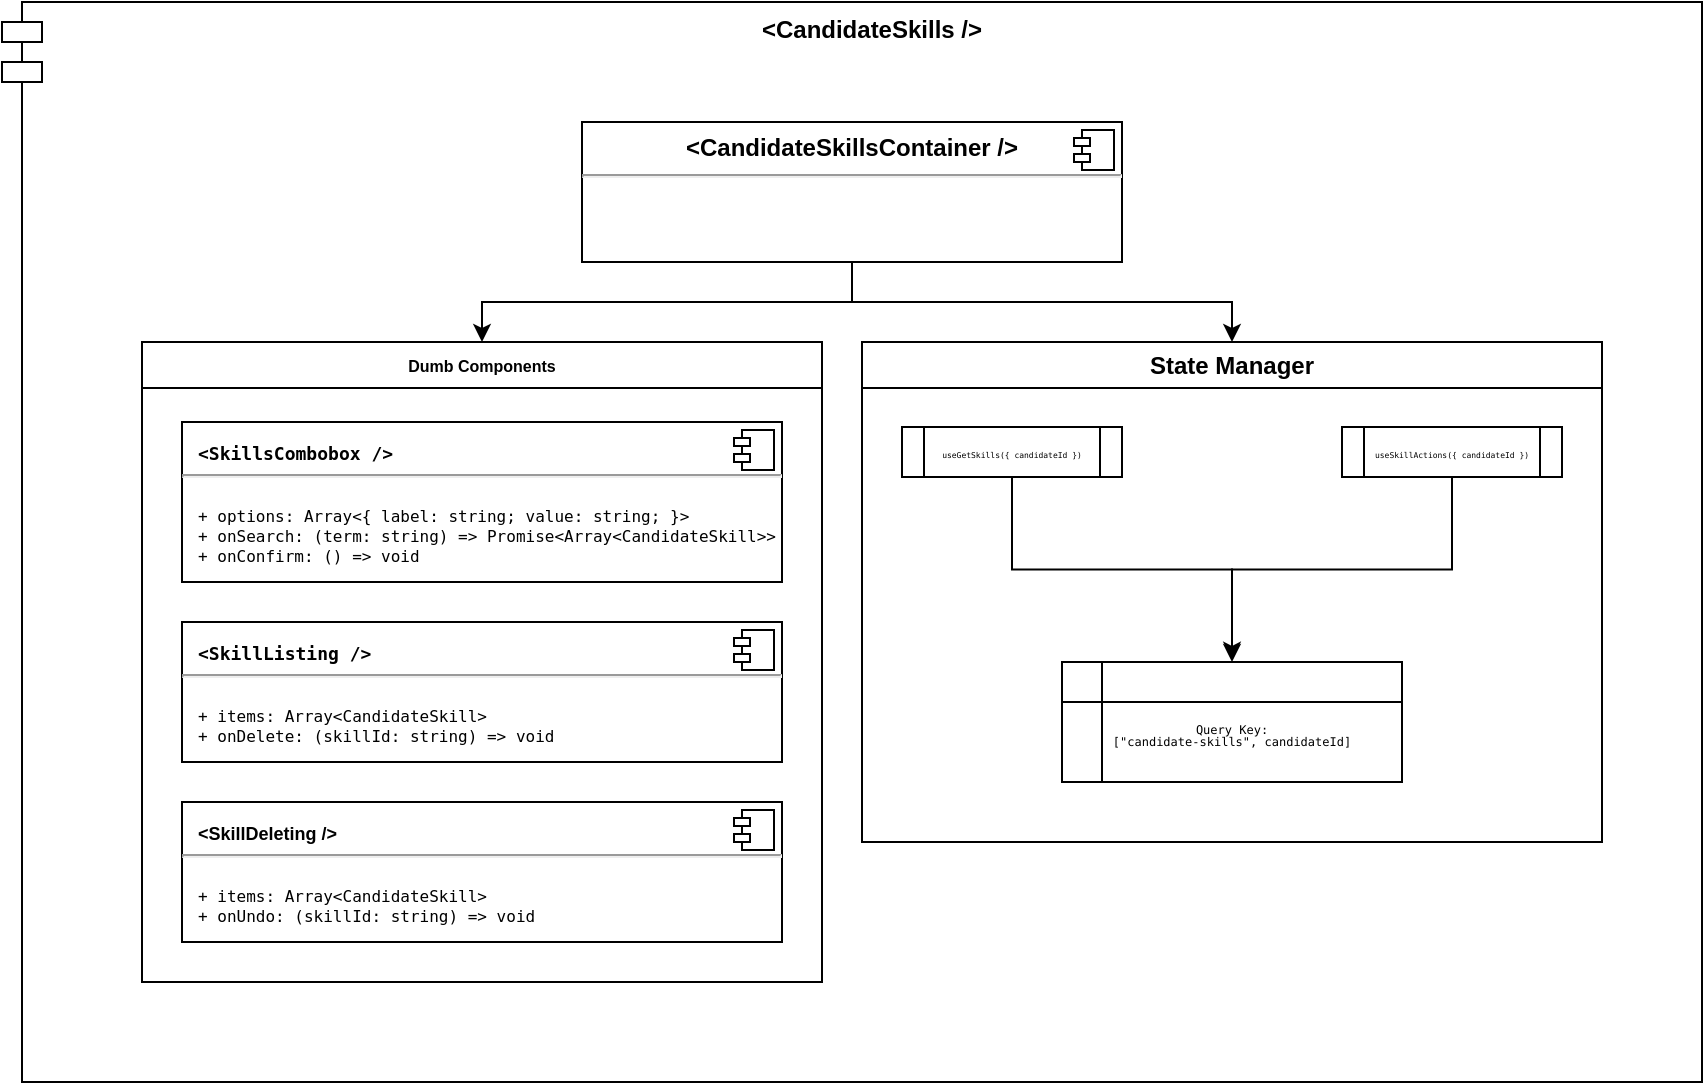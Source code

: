<mxfile version="23.0.2" type="github">
  <diagram name="Page-1" id="Ydpoth9UsnyeeqmrrdpT">
    <mxGraphModel dx="1729" dy="502" grid="1" gridSize="10" guides="1" tooltips="1" connect="1" arrows="1" fold="1" page="1" pageScale="1" pageWidth="827" pageHeight="1169" math="0" shadow="0">
      <root>
        <mxCell id="0" />
        <mxCell id="1" parent="0" />
        <mxCell id="IEZz8bdBtgsBV2-rqPaP-75" value="&lt;b&gt;&amp;lt;CandidateSkills /&amp;gt;&lt;/b&gt;" style="shape=module;align=left;spacingLeft=20;align=center;verticalAlign=top;whiteSpace=wrap;html=1;" vertex="1" parent="1">
          <mxGeometry x="-130" y="20" width="850" height="540" as="geometry" />
        </mxCell>
        <mxCell id="IEZz8bdBtgsBV2-rqPaP-72" value="&lt;p style=&quot;margin:0px;margin-top:6px;text-align:center;&quot;&gt;&lt;b&gt;&amp;lt;CandidateSkillsContainer /&amp;gt;&lt;/b&gt;&lt;/p&gt;&lt;hr&gt;&lt;p style=&quot;margin:0px;margin-left:8px;&quot;&gt;&lt;br&gt;&lt;/p&gt;" style="align=left;overflow=fill;html=1;dropTarget=0;whiteSpace=wrap;" vertex="1" parent="1">
          <mxGeometry x="160" y="80" width="270" height="70" as="geometry" />
        </mxCell>
        <mxCell id="IEZz8bdBtgsBV2-rqPaP-73" value="" style="shape=component;jettyWidth=8;jettyHeight=4;" vertex="1" parent="IEZz8bdBtgsBV2-rqPaP-72">
          <mxGeometry x="1" width="20" height="20" relative="1" as="geometry">
            <mxPoint x="-24" y="4" as="offset" />
          </mxGeometry>
        </mxCell>
        <mxCell id="IEZz8bdBtgsBV2-rqPaP-4" value="Dumb Components" style="swimlane;whiteSpace=wrap;html=1;align=center;fontSize=8;" vertex="1" parent="1">
          <mxGeometry x="-60" y="190" width="340" height="320" as="geometry">
            <mxRectangle x="30" y="50" width="110" height="30" as="alternateBounds" />
          </mxGeometry>
        </mxCell>
        <mxCell id="IEZz8bdBtgsBV2-rqPaP-63" value="&lt;pre style=&quot;margin: 0px 0px 0px 8px; font-size: 9px;&quot;&gt;&lt;b style=&quot;font-size: 9px;&quot;&gt;&lt;br&gt;&lt;/b&gt;&lt;/pre&gt;&lt;pre style=&quot;margin: 0px 0px 0px 8px; font-size: 9px;&quot;&gt;&lt;b style=&quot;font-size: 9px;&quot;&gt;&amp;lt;SkillsCombobox /&amp;gt;&lt;/b&gt;&lt;br&gt;&lt;/pre&gt;&lt;hr&gt;&amp;nbsp; &amp;nbsp;&lt;br&gt;&lt;pre style=&quot;margin: 0px 0px 0px 8px; font-size: 8px;&quot;&gt;+ options: Array&amp;lt;{ label: string; value: string; }&amp;gt;&lt;br&gt;+ onSearch: (term: string) =&amp;gt; Promise&amp;lt;Array&amp;lt;CandidateSkill&amp;gt;&amp;gt;&lt;br&gt;+ onConfirm: () =&amp;gt; void&lt;/pre&gt;" style="align=left;overflow=fill;html=1;dropTarget=0;whiteSpace=wrap;fontSize=9;" vertex="1" parent="IEZz8bdBtgsBV2-rqPaP-4">
          <mxGeometry x="20" y="40" width="300" height="80" as="geometry" />
        </mxCell>
        <mxCell id="IEZz8bdBtgsBV2-rqPaP-64" value="" style="shape=component;jettyWidth=8;jettyHeight=4;" vertex="1" parent="IEZz8bdBtgsBV2-rqPaP-63">
          <mxGeometry x="1" width="20" height="20" relative="1" as="geometry">
            <mxPoint x="-24" y="4" as="offset" />
          </mxGeometry>
        </mxCell>
        <mxCell id="IEZz8bdBtgsBV2-rqPaP-68" value="&lt;pre style=&quot;margin: 0px 0px 0px 8px; font-size: 9px;&quot;&gt;&lt;b style=&quot;font-size: 9px;&quot;&gt;&lt;br&gt;&lt;/b&gt;&lt;/pre&gt;&lt;pre style=&quot;margin: 0px 0px 0px 8px; font-size: 9px;&quot;&gt;&lt;b style=&quot;font-size: 9px;&quot;&gt;&amp;lt;SkillListing /&amp;gt;&lt;/b&gt;&lt;/pre&gt;&lt;hr&gt;&lt;br&gt;&lt;pre style=&quot;margin: 0px 0px 0px 8px; font-size: 8px;&quot;&gt;+ items: Array&amp;lt;CandidateSkill&amp;gt;&lt;br&gt;+ onDelete: (skillId: string) =&amp;gt; void&lt;br&gt;&lt;/pre&gt;" style="align=left;overflow=fill;html=1;dropTarget=0;whiteSpace=wrap;fontSize=9;" vertex="1" parent="IEZz8bdBtgsBV2-rqPaP-4">
          <mxGeometry x="20" y="140" width="300" height="70" as="geometry" />
        </mxCell>
        <mxCell id="IEZz8bdBtgsBV2-rqPaP-69" value="" style="shape=component;jettyWidth=8;jettyHeight=4;" vertex="1" parent="IEZz8bdBtgsBV2-rqPaP-68">
          <mxGeometry x="1" width="20" height="20" relative="1" as="geometry">
            <mxPoint x="-24" y="4" as="offset" />
          </mxGeometry>
        </mxCell>
        <mxCell id="IEZz8bdBtgsBV2-rqPaP-70" value="&lt;pre style=&quot;margin: 0px 0px 0px 8px; font-size: 9px;&quot;&gt;&lt;b style=&quot;background-color: initial; font-family: Helvetica; white-space: normal;&quot;&gt;&lt;br&gt;&lt;/b&gt;&lt;/pre&gt;&lt;pre style=&quot;margin: 0px 0px 0px 8px; font-size: 9px;&quot;&gt;&lt;b style=&quot;background-color: initial; font-family: Helvetica; white-space: normal;&quot;&gt;&amp;lt;SkillDeleting /&amp;gt;&lt;/b&gt;&lt;br&gt;&lt;/pre&gt;&lt;hr&gt;&lt;pre style=&quot;margin: 0px 0px 0px 8px; font-size: 9px;&quot;&gt;&lt;br&gt;&lt;/pre&gt;&lt;pre style=&quot;margin: 0px 0px 0px 8px; font-size: 8px;&quot;&gt;+ items: Array&amp;lt;CandidateSkill&amp;gt;&lt;br&gt;+ onUndo: (skillId: string) =&amp;gt; void&lt;br&gt;&lt;/pre&gt;" style="align=left;overflow=fill;html=1;dropTarget=0;whiteSpace=wrap;fontSize=9;" vertex="1" parent="IEZz8bdBtgsBV2-rqPaP-4">
          <mxGeometry x="20" y="230" width="300" height="70" as="geometry" />
        </mxCell>
        <mxCell id="IEZz8bdBtgsBV2-rqPaP-71" value="" style="shape=component;jettyWidth=8;jettyHeight=4;" vertex="1" parent="IEZz8bdBtgsBV2-rqPaP-70">
          <mxGeometry x="1" width="20" height="20" relative="1" as="geometry">
            <mxPoint x="-24" y="4" as="offset" />
          </mxGeometry>
        </mxCell>
        <mxCell id="IEZz8bdBtgsBV2-rqPaP-10" value="State Manager" style="swimlane;whiteSpace=wrap;html=1;" vertex="1" parent="1">
          <mxGeometry x="300" y="190" width="370" height="250" as="geometry" />
        </mxCell>
        <mxCell id="IEZz8bdBtgsBV2-rqPaP-21" value="&lt;pre style=&quot;line-height: 100%;&quot;&gt;&lt;font style=&quot;font-size: 4px;&quot;&gt;useGetSkills({ candidateId })&lt;/font&gt;&lt;/pre&gt;" style="shape=process;whiteSpace=wrap;html=1;backgroundOutline=1;align=center;" vertex="1" parent="IEZz8bdBtgsBV2-rqPaP-10">
          <mxGeometry x="20" y="42.5" width="110" height="25" as="geometry" />
        </mxCell>
        <mxCell id="IEZz8bdBtgsBV2-rqPaP-19" value="&lt;pre style=&quot;line-height: 100%; font-size: 6px;&quot;&gt;&lt;font style=&quot;font-size: 6px;&quot;&gt;&lt;br&gt;&lt;/font&gt;&lt;/pre&gt;&lt;pre style=&quot;line-height: 100%; font-size: 6px;&quot;&gt;&lt;font style=&quot;font-size: 6px;&quot;&gt;Query Key:&lt;br&gt;&lt;/font&gt;&lt;font style=&quot;font-size: 6px;&quot;&gt;&lt;span style=&quot;&quot;&gt;[&quot;candidate-skills&quot;, candidateId]&lt;/span&gt;&lt;/font&gt;&lt;/pre&gt;" style="shape=internalStorage;whiteSpace=wrap;html=1;backgroundOutline=1;glass=0;align=center;" vertex="1" parent="IEZz8bdBtgsBV2-rqPaP-10">
          <mxGeometry x="100" y="160" width="170" height="60" as="geometry" />
        </mxCell>
        <mxCell id="IEZz8bdBtgsBV2-rqPaP-24" style="edgeStyle=orthogonalEdgeStyle;rounded=0;orthogonalLoop=1;jettySize=auto;html=1;entryX=0.5;entryY=-0.018;entryDx=0;entryDy=0;entryPerimeter=0;" edge="1" parent="IEZz8bdBtgsBV2-rqPaP-10" source="IEZz8bdBtgsBV2-rqPaP-21" target="IEZz8bdBtgsBV2-rqPaP-19">
          <mxGeometry relative="1" as="geometry" />
        </mxCell>
        <mxCell id="IEZz8bdBtgsBV2-rqPaP-35" style="edgeStyle=orthogonalEdgeStyle;rounded=0;orthogonalLoop=1;jettySize=auto;html=1;entryX=0.5;entryY=0;entryDx=0;entryDy=0;" edge="1" parent="IEZz8bdBtgsBV2-rqPaP-10" source="IEZz8bdBtgsBV2-rqPaP-34" target="IEZz8bdBtgsBV2-rqPaP-19">
          <mxGeometry relative="1" as="geometry" />
        </mxCell>
        <mxCell id="IEZz8bdBtgsBV2-rqPaP-34" value="&lt;pre style=&quot;line-height: 100%;&quot;&gt;&lt;font style=&quot;font-size: 4px;&quot;&gt;useSkillActions({ candidateId })&lt;/font&gt;&lt;/pre&gt;" style="shape=process;whiteSpace=wrap;html=1;backgroundOutline=1;align=center;" vertex="1" parent="IEZz8bdBtgsBV2-rqPaP-10">
          <mxGeometry x="240" y="42.5" width="110" height="25" as="geometry" />
        </mxCell>
        <mxCell id="IEZz8bdBtgsBV2-rqPaP-29" style="edgeStyle=orthogonalEdgeStyle;rounded=0;orthogonalLoop=1;jettySize=auto;html=1;exitX=0.5;exitY=1;exitDx=0;exitDy=0;" edge="1" parent="1" source="IEZz8bdBtgsBV2-rqPaP-72" target="IEZz8bdBtgsBV2-rqPaP-10">
          <mxGeometry relative="1" as="geometry">
            <mxPoint x="520" y="180" as="sourcePoint" />
          </mxGeometry>
        </mxCell>
        <mxCell id="IEZz8bdBtgsBV2-rqPaP-37" style="edgeStyle=orthogonalEdgeStyle;rounded=0;orthogonalLoop=1;jettySize=auto;html=1;exitX=0.5;exitY=1;exitDx=0;exitDy=0;entryX=0.5;entryY=0;entryDx=0;entryDy=0;" edge="1" parent="1" source="IEZz8bdBtgsBV2-rqPaP-72" target="IEZz8bdBtgsBV2-rqPaP-4">
          <mxGeometry relative="1" as="geometry">
            <mxPoint x="520" y="230" as="sourcePoint" />
          </mxGeometry>
        </mxCell>
      </root>
    </mxGraphModel>
  </diagram>
</mxfile>
